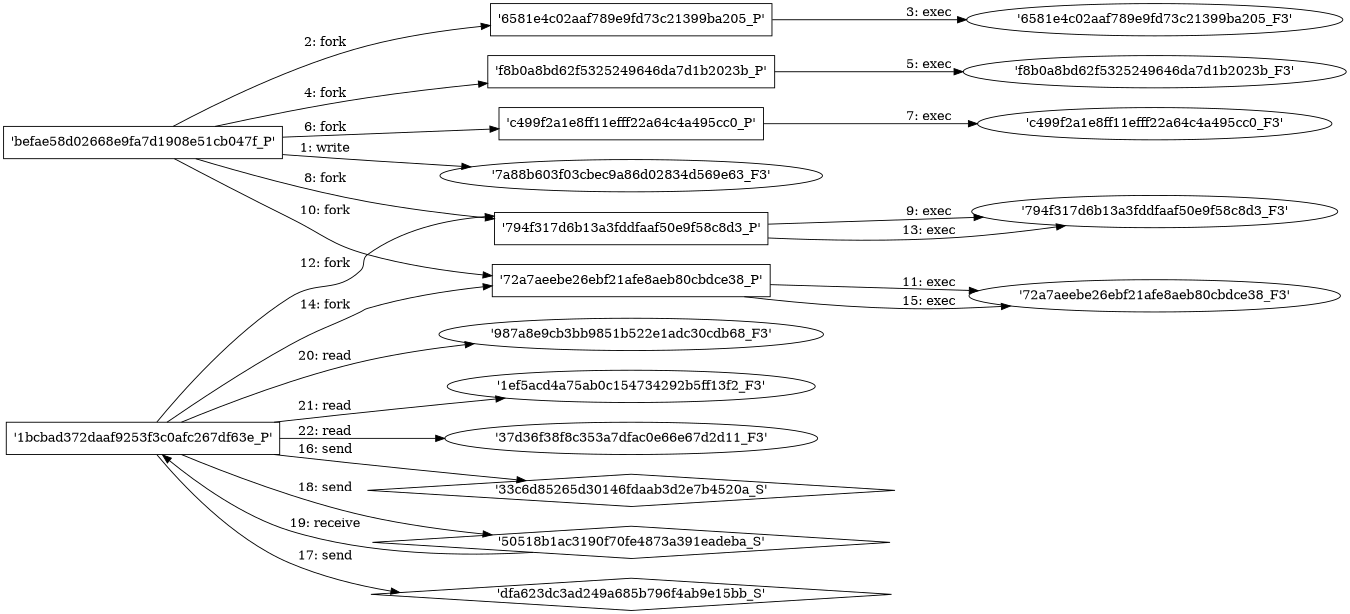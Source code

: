 digraph "D:\Learning\Paper\apt\基于CTI的攻击预警\Dataset\攻击图\ASGfromALLCTI\Vulnerability Spotlight Multiple vulnerabilities in YouPHPTube.dot" {
rankdir="LR"
size="9"
fixedsize="false"
splines="true"
nodesep=0.3
ranksep=0
fontsize=10
overlap="scalexy"
engine= "neato"
	"'7a88b603f03cbec9a86d02834d569e63_F3'" [node_type=file shape=ellipse]
	"'befae58d02668e9fa7d1908e51cb047f_P'" [node_type=Process shape=box]
	"'befae58d02668e9fa7d1908e51cb047f_P'" -> "'7a88b603f03cbec9a86d02834d569e63_F3'" [label="1: write"]
	"'befae58d02668e9fa7d1908e51cb047f_P'" [node_type=Process shape=box]
	"'6581e4c02aaf789e9fd73c21399ba205_P'" [node_type=Process shape=box]
	"'befae58d02668e9fa7d1908e51cb047f_P'" -> "'6581e4c02aaf789e9fd73c21399ba205_P'" [label="2: fork"]
	"'6581e4c02aaf789e9fd73c21399ba205_P'" [node_type=Process shape=box]
	"'6581e4c02aaf789e9fd73c21399ba205_F3'" [node_type=File shape=ellipse]
	"'6581e4c02aaf789e9fd73c21399ba205_P'" -> "'6581e4c02aaf789e9fd73c21399ba205_F3'" [label="3: exec"]
	"'befae58d02668e9fa7d1908e51cb047f_P'" [node_type=Process shape=box]
	"'f8b0a8bd62f5325249646da7d1b2023b_P'" [node_type=Process shape=box]
	"'befae58d02668e9fa7d1908e51cb047f_P'" -> "'f8b0a8bd62f5325249646da7d1b2023b_P'" [label="4: fork"]
	"'f8b0a8bd62f5325249646da7d1b2023b_P'" [node_type=Process shape=box]
	"'f8b0a8bd62f5325249646da7d1b2023b_F3'" [node_type=File shape=ellipse]
	"'f8b0a8bd62f5325249646da7d1b2023b_P'" -> "'f8b0a8bd62f5325249646da7d1b2023b_F3'" [label="5: exec"]
	"'befae58d02668e9fa7d1908e51cb047f_P'" [node_type=Process shape=box]
	"'c499f2a1e8ff11efff22a64c4a495cc0_P'" [node_type=Process shape=box]
	"'befae58d02668e9fa7d1908e51cb047f_P'" -> "'c499f2a1e8ff11efff22a64c4a495cc0_P'" [label="6: fork"]
	"'c499f2a1e8ff11efff22a64c4a495cc0_P'" [node_type=Process shape=box]
	"'c499f2a1e8ff11efff22a64c4a495cc0_F3'" [node_type=File shape=ellipse]
	"'c499f2a1e8ff11efff22a64c4a495cc0_P'" -> "'c499f2a1e8ff11efff22a64c4a495cc0_F3'" [label="7: exec"]
	"'befae58d02668e9fa7d1908e51cb047f_P'" [node_type=Process shape=box]
	"'794f317d6b13a3fddfaaf50e9f58c8d3_P'" [node_type=Process shape=box]
	"'befae58d02668e9fa7d1908e51cb047f_P'" -> "'794f317d6b13a3fddfaaf50e9f58c8d3_P'" [label="8: fork"]
	"'794f317d6b13a3fddfaaf50e9f58c8d3_P'" [node_type=Process shape=box]
	"'794f317d6b13a3fddfaaf50e9f58c8d3_F3'" [node_type=File shape=ellipse]
	"'794f317d6b13a3fddfaaf50e9f58c8d3_P'" -> "'794f317d6b13a3fddfaaf50e9f58c8d3_F3'" [label="9: exec"]
	"'befae58d02668e9fa7d1908e51cb047f_P'" [node_type=Process shape=box]
	"'72a7aeebe26ebf21afe8aeb80cbdce38_P'" [node_type=Process shape=box]
	"'befae58d02668e9fa7d1908e51cb047f_P'" -> "'72a7aeebe26ebf21afe8aeb80cbdce38_P'" [label="10: fork"]
	"'72a7aeebe26ebf21afe8aeb80cbdce38_P'" [node_type=Process shape=box]
	"'72a7aeebe26ebf21afe8aeb80cbdce38_F3'" [node_type=File shape=ellipse]
	"'72a7aeebe26ebf21afe8aeb80cbdce38_P'" -> "'72a7aeebe26ebf21afe8aeb80cbdce38_F3'" [label="11: exec"]
	"'1bcbad372daaf9253f3c0afc267df63e_P'" [node_type=Process shape=box]
	"'794f317d6b13a3fddfaaf50e9f58c8d3_P'" [node_type=Process shape=box]
	"'1bcbad372daaf9253f3c0afc267df63e_P'" -> "'794f317d6b13a3fddfaaf50e9f58c8d3_P'" [label="12: fork"]
	"'794f317d6b13a3fddfaaf50e9f58c8d3_P'" [node_type=Process shape=box]
	"'794f317d6b13a3fddfaaf50e9f58c8d3_F3'" [node_type=File shape=ellipse]
	"'794f317d6b13a3fddfaaf50e9f58c8d3_P'" -> "'794f317d6b13a3fddfaaf50e9f58c8d3_F3'" [label="13: exec"]
	"'1bcbad372daaf9253f3c0afc267df63e_P'" [node_type=Process shape=box]
	"'72a7aeebe26ebf21afe8aeb80cbdce38_P'" [node_type=Process shape=box]
	"'1bcbad372daaf9253f3c0afc267df63e_P'" -> "'72a7aeebe26ebf21afe8aeb80cbdce38_P'" [label="14: fork"]
	"'72a7aeebe26ebf21afe8aeb80cbdce38_P'" [node_type=Process shape=box]
	"'72a7aeebe26ebf21afe8aeb80cbdce38_F3'" [node_type=File shape=ellipse]
	"'72a7aeebe26ebf21afe8aeb80cbdce38_P'" -> "'72a7aeebe26ebf21afe8aeb80cbdce38_F3'" [label="15: exec"]
	"'33c6d85265d30146fdaab3d2e7b4520a_S'" [node_type=Socket shape=diamond]
	"'1bcbad372daaf9253f3c0afc267df63e_P'" [node_type=Process shape=box]
	"'1bcbad372daaf9253f3c0afc267df63e_P'" -> "'33c6d85265d30146fdaab3d2e7b4520a_S'" [label="16: send"]
	"'dfa623dc3ad249a685b796f4ab9e15bb_S'" [node_type=Socket shape=diamond]
	"'1bcbad372daaf9253f3c0afc267df63e_P'" [node_type=Process shape=box]
	"'1bcbad372daaf9253f3c0afc267df63e_P'" -> "'dfa623dc3ad249a685b796f4ab9e15bb_S'" [label="17: send"]
	"'50518b1ac3190f70fe4873a391eadeba_S'" [node_type=Socket shape=diamond]
	"'1bcbad372daaf9253f3c0afc267df63e_P'" [node_type=Process shape=box]
	"'1bcbad372daaf9253f3c0afc267df63e_P'" -> "'50518b1ac3190f70fe4873a391eadeba_S'" [label="18: send"]
	"'50518b1ac3190f70fe4873a391eadeba_S'" -> "'1bcbad372daaf9253f3c0afc267df63e_P'" [label="19: receive"]
	"'987a8e9cb3bb9851b522e1adc30cdb68_F3'" [node_type=file shape=ellipse]
	"'1bcbad372daaf9253f3c0afc267df63e_P'" [node_type=Process shape=box]
	"'1bcbad372daaf9253f3c0afc267df63e_P'" -> "'987a8e9cb3bb9851b522e1adc30cdb68_F3'" [label="20: read"]
	"'1ef5acd4a75ab0c154734292b5ff13f2_F3'" [node_type=file shape=ellipse]
	"'1bcbad372daaf9253f3c0afc267df63e_P'" [node_type=Process shape=box]
	"'1bcbad372daaf9253f3c0afc267df63e_P'" -> "'1ef5acd4a75ab0c154734292b5ff13f2_F3'" [label="21: read"]
	"'37d36f38f8c353a7dfac0e66e67d2d11_F3'" [node_type=file shape=ellipse]
	"'1bcbad372daaf9253f3c0afc267df63e_P'" [node_type=Process shape=box]
	"'1bcbad372daaf9253f3c0afc267df63e_P'" -> "'37d36f38f8c353a7dfac0e66e67d2d11_F3'" [label="22: read"]
}
